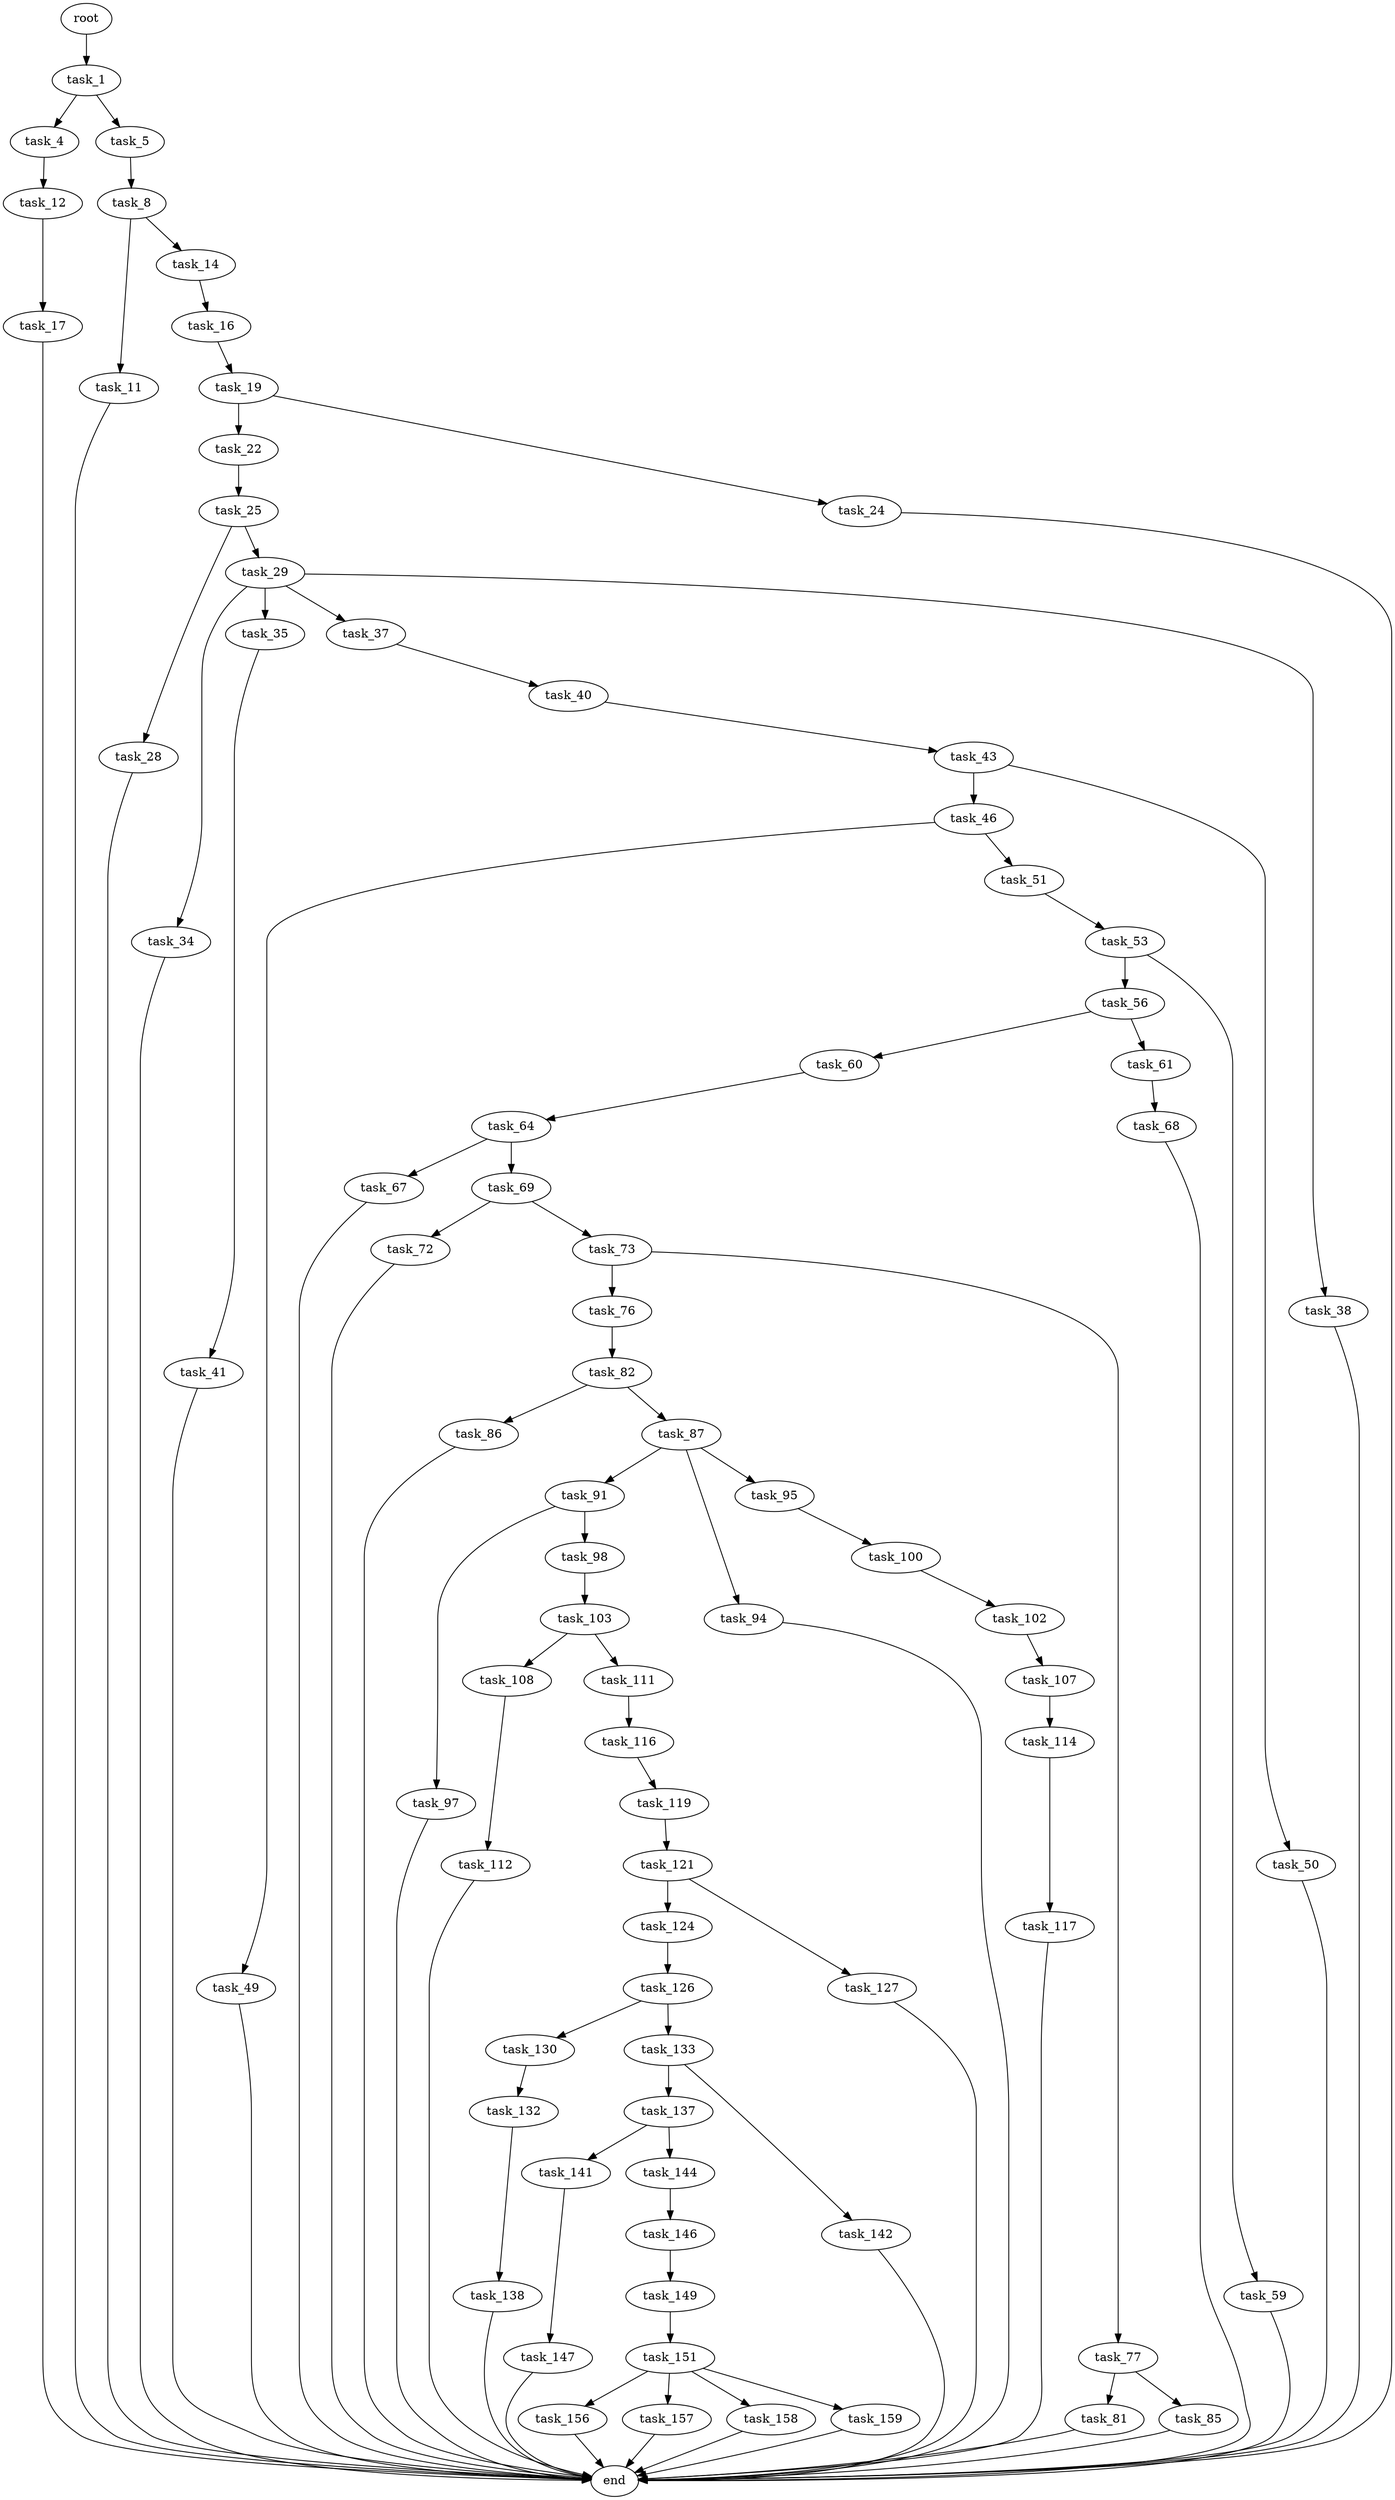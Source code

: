 digraph G {
  root [size="0.000000"];
  task_1 [size="134217728000.000000"];
  task_4 [size="24078679734.000000"];
  task_5 [size="5958929624.000000"];
  task_12 [size="368293445632.000000"];
  task_8 [size="31970182423.000000"];
  task_11 [size="59033833680.000000"];
  task_14 [size="21001765446.000000"];
  end [size="0.000000"];
  task_17 [size="231928233984.000000"];
  task_16 [size="28991029248.000000"];
  task_19 [size="4211132718.000000"];
  task_22 [size="2183205042.000000"];
  task_24 [size="429215556095.000000"];
  task_25 [size="9433041828.000000"];
  task_28 [size="156791045088.000000"];
  task_29 [size="231928233984.000000"];
  task_34 [size="1073741824000.000000"];
  task_35 [size="7624829574.000000"];
  task_37 [size="1073741824000.000000"];
  task_38 [size="612802389576.000000"];
  task_41 [size="4918291308.000000"];
  task_40 [size="516425380964.000000"];
  task_43 [size="18789643975.000000"];
  task_46 [size="19559787399.000000"];
  task_50 [size="39948371406.000000"];
  task_49 [size="70754268141.000000"];
  task_51 [size="134217728000.000000"];
  task_53 [size="549755813888.000000"];
  task_56 [size="11714250623.000000"];
  task_59 [size="4717843925.000000"];
  task_60 [size="618464077972.000000"];
  task_61 [size="4514439717.000000"];
  task_64 [size="231928233984.000000"];
  task_68 [size="17674462415.000000"];
  task_67 [size="12215370134.000000"];
  task_69 [size="163643092152.000000"];
  task_72 [size="37132416731.000000"];
  task_73 [size="103566722709.000000"];
  task_76 [size="43169668966.000000"];
  task_77 [size="8589934592.000000"];
  task_82 [size="498322575009.000000"];
  task_81 [size="782757789696.000000"];
  task_85 [size="1073741824000.000000"];
  task_86 [size="440527610437.000000"];
  task_87 [size="472437565604.000000"];
  task_91 [size="172561405403.000000"];
  task_94 [size="782757789696.000000"];
  task_95 [size="134217728000.000000"];
  task_97 [size="1700821537.000000"];
  task_98 [size="25462269973.000000"];
  task_100 [size="368293445632.000000"];
  task_103 [size="4780826728.000000"];
  task_102 [size="145900215964.000000"];
  task_107 [size="782757789696.000000"];
  task_108 [size="19529191814.000000"];
  task_111 [size="10929904805.000000"];
  task_114 [size="1073741824000.000000"];
  task_112 [size="134217728000.000000"];
  task_116 [size="27381098056.000000"];
  task_117 [size="281158861582.000000"];
  task_119 [size="14462161657.000000"];
  task_121 [size="806564530512.000000"];
  task_124 [size="231928233984.000000"];
  task_127 [size="22128660681.000000"];
  task_126 [size="28991029248.000000"];
  task_130 [size="782757789696.000000"];
  task_133 [size="549755813888.000000"];
  task_132 [size="515041332683.000000"];
  task_138 [size="159554624584.000000"];
  task_137 [size="8589934592.000000"];
  task_142 [size="782757789696.000000"];
  task_141 [size="7556328290.000000"];
  task_144 [size="134217728000.000000"];
  task_147 [size="28991029248.000000"];
  task_146 [size="554026127817.000000"];
  task_149 [size="1037482270.000000"];
  task_151 [size="1399646414674.000000"];
  task_156 [size="772840860.000000"];
  task_157 [size="17169879139.000000"];
  task_158 [size="578266154681.000000"];
  task_159 [size="134217728000.000000"];

  root -> task_1 [size="1.000000"];
  task_1 -> task_4 [size="209715200.000000"];
  task_1 -> task_5 [size="209715200.000000"];
  task_4 -> task_12 [size="536870912.000000"];
  task_5 -> task_8 [size="411041792.000000"];
  task_12 -> task_17 [size="411041792.000000"];
  task_8 -> task_11 [size="33554432.000000"];
  task_8 -> task_14 [size="33554432.000000"];
  task_11 -> end [size="1.000000"];
  task_14 -> task_16 [size="536870912.000000"];
  task_17 -> end [size="1.000000"];
  task_16 -> task_19 [size="75497472.000000"];
  task_19 -> task_22 [size="75497472.000000"];
  task_19 -> task_24 [size="75497472.000000"];
  task_22 -> task_25 [size="134217728.000000"];
  task_24 -> end [size="1.000000"];
  task_25 -> task_28 [size="838860800.000000"];
  task_25 -> task_29 [size="838860800.000000"];
  task_28 -> end [size="1.000000"];
  task_29 -> task_34 [size="301989888.000000"];
  task_29 -> task_35 [size="301989888.000000"];
  task_29 -> task_37 [size="301989888.000000"];
  task_29 -> task_38 [size="301989888.000000"];
  task_34 -> end [size="1.000000"];
  task_35 -> task_41 [size="134217728.000000"];
  task_37 -> task_40 [size="838860800.000000"];
  task_38 -> end [size="1.000000"];
  task_41 -> end [size="1.000000"];
  task_40 -> task_43 [size="838860800.000000"];
  task_43 -> task_46 [size="411041792.000000"];
  task_43 -> task_50 [size="411041792.000000"];
  task_46 -> task_49 [size="679477248.000000"];
  task_46 -> task_51 [size="679477248.000000"];
  task_50 -> end [size="1.000000"];
  task_49 -> end [size="1.000000"];
  task_51 -> task_53 [size="209715200.000000"];
  task_53 -> task_56 [size="536870912.000000"];
  task_53 -> task_59 [size="536870912.000000"];
  task_56 -> task_60 [size="679477248.000000"];
  task_56 -> task_61 [size="679477248.000000"];
  task_59 -> end [size="1.000000"];
  task_60 -> task_64 [size="536870912.000000"];
  task_61 -> task_68 [size="209715200.000000"];
  task_64 -> task_67 [size="301989888.000000"];
  task_64 -> task_69 [size="301989888.000000"];
  task_68 -> end [size="1.000000"];
  task_67 -> end [size="1.000000"];
  task_69 -> task_72 [size="411041792.000000"];
  task_69 -> task_73 [size="411041792.000000"];
  task_72 -> end [size="1.000000"];
  task_73 -> task_76 [size="301989888.000000"];
  task_73 -> task_77 [size="301989888.000000"];
  task_76 -> task_82 [size="838860800.000000"];
  task_77 -> task_81 [size="33554432.000000"];
  task_77 -> task_85 [size="33554432.000000"];
  task_82 -> task_86 [size="679477248.000000"];
  task_82 -> task_87 [size="679477248.000000"];
  task_81 -> end [size="1.000000"];
  task_85 -> end [size="1.000000"];
  task_86 -> end [size="1.000000"];
  task_87 -> task_91 [size="301989888.000000"];
  task_87 -> task_94 [size="301989888.000000"];
  task_87 -> task_95 [size="301989888.000000"];
  task_91 -> task_97 [size="301989888.000000"];
  task_91 -> task_98 [size="301989888.000000"];
  task_94 -> end [size="1.000000"];
  task_95 -> task_100 [size="209715200.000000"];
  task_97 -> end [size="1.000000"];
  task_98 -> task_103 [size="33554432.000000"];
  task_100 -> task_102 [size="411041792.000000"];
  task_103 -> task_108 [size="301989888.000000"];
  task_103 -> task_111 [size="301989888.000000"];
  task_102 -> task_107 [size="301989888.000000"];
  task_107 -> task_114 [size="679477248.000000"];
  task_108 -> task_112 [size="679477248.000000"];
  task_111 -> task_116 [size="209715200.000000"];
  task_114 -> task_117 [size="838860800.000000"];
  task_112 -> end [size="1.000000"];
  task_116 -> task_119 [size="536870912.000000"];
  task_117 -> end [size="1.000000"];
  task_119 -> task_121 [size="301989888.000000"];
  task_121 -> task_124 [size="536870912.000000"];
  task_121 -> task_127 [size="536870912.000000"];
  task_124 -> task_126 [size="301989888.000000"];
  task_127 -> end [size="1.000000"];
  task_126 -> task_130 [size="75497472.000000"];
  task_126 -> task_133 [size="75497472.000000"];
  task_130 -> task_132 [size="679477248.000000"];
  task_133 -> task_137 [size="536870912.000000"];
  task_133 -> task_142 [size="536870912.000000"];
  task_132 -> task_138 [size="679477248.000000"];
  task_138 -> end [size="1.000000"];
  task_137 -> task_141 [size="33554432.000000"];
  task_137 -> task_144 [size="33554432.000000"];
  task_142 -> end [size="1.000000"];
  task_141 -> task_147 [size="411041792.000000"];
  task_144 -> task_146 [size="209715200.000000"];
  task_147 -> end [size="1.000000"];
  task_146 -> task_149 [size="411041792.000000"];
  task_149 -> task_151 [size="75497472.000000"];
  task_151 -> task_156 [size="838860800.000000"];
  task_151 -> task_157 [size="838860800.000000"];
  task_151 -> task_158 [size="838860800.000000"];
  task_151 -> task_159 [size="838860800.000000"];
  task_156 -> end [size="1.000000"];
  task_157 -> end [size="1.000000"];
  task_158 -> end [size="1.000000"];
  task_159 -> end [size="1.000000"];
}
